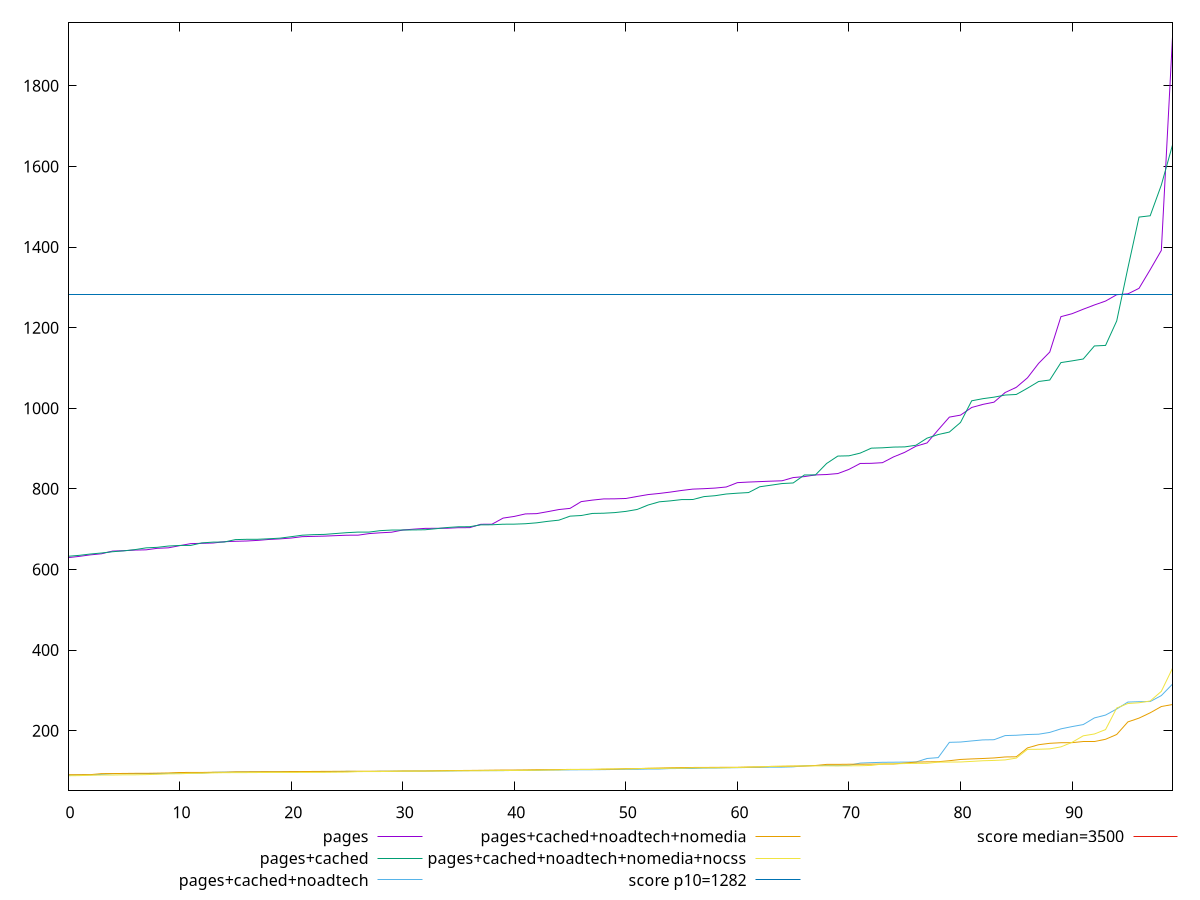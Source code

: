 reset

$pages <<EOF
0 629.2479999999998
1 632.404
2 636.1600000000005
3 638.8560000000001
4 645.6440000000005
5 646.452
6 648.0720000000006
7 648.6840000000002
8 652.4160000000002
9 653.6800000000003
10 658.9680000000005
11 664.056
12 664.8560000000004
13 665.5640000000002
14 668.7960000000004
15 669.8720000000003
16 670.5880000000002
17 672.0960000000003
18 674.4160000000004
19 675.8480000000003
20 677.9320000000004
21 681.3840000000001
22 682.06
23 682.7360000000001
24 683.8840000000002
25 684.952
26 685.0800000000002
27 688.9720000000004
28 690.9600000000003
29 692.3880000000003
30 697.7880000000005
31 700.0200000000002
32 701.8720000000003
33 702.1440000000002
34 702.2640000000001
35 703.6400000000001
36 703.6840000000002
37 712.0560000000003
38 712.2680000000005
39 727.4240000000002
40 731.5640000000001
41 737.8160000000003
42 738.4760000000002
43 743.3760000000005
44 748.6280000000005
45 751.5440000000006
46 768.3160000000005
47 772.0480000000003
48 774.956
49 775.2480000000006
50 776.0960000000005
51 781.0480000000002
52 785.7800000000002
53 788.5720000000007
54 792.0000000000005
55 796.0000000000002
56 799.3440000000004
57 800.3960000000004
58 801.9120000000005
59 804.604
60 815.3720000000001
61 816.816
62 817.9360000000004
63 819.048
64 819.9880000000004
65 827.9560000000006
66 830.4000000000003
67 834.5480000000005
68 835.5480000000002
69 837.9279999999999
70 848.3000000000002
71 862.9600000000003
72 863.3240000000001
73 864.9120000000003
74 879.3040000000003
75 890.6200000000005
76 905.7640000000002
77 913.9239999999999
78 946.4600000000002
79 977.9719999999993
80 982.916
81 1001.9079999999992
82 1009.5359999999991
83 1015.0119999999991
84 1039.0719999999992
85 1051.9199999999994
86 1075.468
87 1111.3719999999992
88 1139.4839999999988
89 1227.2119999999998
90 1234.6000000000001
91 1245.7159999999992
92 1256.2720000000002
93 1265.931999999999
94 1281.7119999999989
95 1283.807999999999
96 1297.5479999999989
97 1343.7519999999986
98 1391.6959999999995
99 1920.9520000000002
EOF

$pagesCached <<EOF
0 632.6600000000003
1 634.9520000000003
2 638.2680000000004
3 640.8160000000003
4 643.9800000000001
5 646.2040000000002
6 649.1880000000001
7 653.5800000000007
8 654.8759999999999
9 658.0960000000003
10 659.5360000000001
11 659.6080000000002
12 665.884
13 667.8120000000001
14 668.0479999999999
15 674.0520000000004
16 674.7520000000004
17 674.8560000000002
18 676.1080000000006
19 677.6720000000003
20 681.2760000000005
21 684.9680000000002
22 686.3680000000003
23 687.0000000000001
24 689.1520000000003
25 691.2800000000001
26 692.688
27 692.7400000000002
28 696.3440000000003
29 697.7320000000003
30 697.8760000000005
31 698.0920000000006
32 698.4920000000002
33 701.1080000000003
34 704.0600000000002
35 705.8720000000003
36 706.0520000000002
37 710.636
38 710.8360000000002
39 712.2400000000005
40 712.4080000000002
41 713.4320000000002
42 715.6720000000003
43 719.356
44 722.3040000000005
45 732.2520000000002
46 733.8360000000004
47 738.9839999999999
48 739.5160000000003
49 741.0520000000004
50 744.0440000000002
51 748.7560000000003
52 759.9120000000006
53 767.8200000000002
54 770.2000000000003
55 773.3520000000001
56 773.5040000000006
57 780.7240000000004
58 782.9800000000002
59 787.1840000000004
60 789.2200000000003
61 790.7920000000003
62 805.1320000000004
63 809.0280000000002
64 813.12
65 814.5960000000005
66 834.4
67 834.6320000000003
68 863.0360000000003
69 881.2919999999998
70 881.9760000000003
71 888.6120000000001
72 900.9599999999997
73 901.8320000000003
74 903.6160000000003
75 904.0960000000003
76 908.1520000000002
77 925.8080000000003
78 934.7920000000001
79 940.8959999999998
80 964.7880000000005
81 1018.456
82 1023.6999999999989
83 1027.4920000000002
84 1032.7039999999995
85 1034.1760000000004
86 1049.7199999999998
87 1066.3639999999991
88 1070.0359999999998
89 1113.2439999999992
90 1117.5360000000005
91 1122.1800000000005
92 1154.5560000000005
93 1155.8799999999997
94 1216.612
95 1347.8399999999995
96 1474.3039999999996
97 1477.5559999999991
98 1553.9199999999992
99 1653.0879999999997
EOF

$pagesCachedNoadtech <<EOF
0 89.024
1 89.808
2 90.432
3 91.43200000000002
4 93.19200000000001
5 93.25199999999998
6 93.43600000000002
7 93.59199999999998
8 94.51599999999999
9 94.524
10 94.54
11 94.572
12 94.72000000000001
13 96.512
14 97.04000000000002
15 97.096
16 97.40399999999998
17 97.53999999999999
18 97.57200000000002
19 97.73199999999999
20 97.97199999999998
21 98.10800000000003
22 98.348
23 98.39599999999997
24 98.54400000000001
25 98.99600000000001
26 99.00800000000004
27 99.01599999999996
28 99.152
29 99.256
30 99.44799999999998
31 99.584
32 99.69999999999999
33 99.94399999999999
34 99.95200000000003
35 100.46399999999997
36 100.76800000000003
37 100.78
38 100.86400000000002
39 100.86799999999998
40 101.24799999999996
41 101.26
42 101.536
43 102.416
44 102.50800000000001
45 102.71600000000001
46 102.94
47 103.03200000000001
48 103.27999999999999
49 103.72799999999997
50 104.06799999999998
51 104.12
52 104.75199999999998
53 104.852
54 105.95199999999997
55 106.96
56 106.96800000000002
57 107.17600000000002
58 107.196
59 107.924
60 108.13199999999998
61 108.66399999999997
62 109.14
63 109.36800000000001
64 109.48399999999998
65 110.22400000000002
66 112.86800000000002
67 113.008
68 113.012
69 113.21600000000002
70 113.86
71 119.524
72 120.62800000000001
73 121.464
74 121.71599999999997
75 122.048
76 122.1
77 130.948
78 133.14399999999995
79 171.00400000000002
80 171.78399999999996
81 174.52000000000004
82 177.06800000000004
83 177.528
84 187.81599999999992
85 188.56800000000004
86 190.41999999999996
87 191.18399999999997
88 195.68
89 204.47200000000007
90 210.108
91 215.12400000000002
92 231.64
93 238.69199999999998
94 253.81599999999992
95 270.932
96 271.856
97 272.3
98 287.09999999999997
99 315.516
EOF

$pagesCachedNoadtechNomedia <<EOF
0 90.704
1 90.78799999999998
2 90.86800000000002
3 93.40400000000002
4 93.584
5 93.84
6 94.12400000000001
7 94.152
8 94.61600000000001
9 95.07600000000002
10 96.236
11 96.29200000000002
12 96.36000000000004
13 96.82000000000001
14 96.83200000000001
15 97.82800000000002
16 97.86800000000001
17 98.05200000000002
18 98.172
19 98.20000000000002
20 98.476
21 98.59599999999999
22 98.77199999999998
23 98.98799999999999
24 99.12000000000002
25 99.26
26 99.32799999999999
27 99.38000000000001
28 99.42799999999998
29 99.50800000000001
30 99.92799999999997
31 100.00399999999999
32 100.012
33 100.548
34 101.048
35 101.048
36 101.344
37 101.62
38 101.98799999999997
39 102.31600000000002
40 102.32400000000001
41 102.61999999999998
42 103.096
43 103.11999999999999
44 103.548
45 103.78800000000001
46 103.88399999999999
47 104.072
48 104.25200000000001
49 104.75600000000001
50 105.80000000000001
51 105.908
52 106.53999999999999
53 107.18800000000003
54 107.968
55 108.42799999999997
56 108.66000000000001
57 108.74399999999997
58 108.94800000000001
59 109.08799999999995
60 109.13600000000002
61 109.756
62 109.97599999999998
63 111.32000000000001
64 111.464
65 111.976
66 112.15600000000003
67 113.57600000000001
68 116.31199999999997
69 116.344
70 116.65199999999996
71 116.69199999999998
72 116.92399999999999
73 117.26799999999996
74 117.36800000000002
75 119.61999999999999
76 121.996
77 122.62400000000002
78 122.93199999999996
79 125.448
80 128.56399999999996
81 129.87199999999999
82 130.936
83 132.28799999999998
84 134.75199999999995
85 135.192
86 157.196
87 165.11999999999998
88 168.628
89 170.08
90 170.224
91 172.85599999999997
92 172.85999999999999
93 178.64399999999995
94 190.57199999999995
95 221.69599999999997
96 231.16799999999995
97 244.30800000000002
98 259.928
99 264.912
EOF

$pagesCachedNoadtechNomediaNocss <<EOF
0 88.056
1 88.428
2 89.40000000000002
3 89.83600000000001
4 89.88400000000001
5 90.40400000000001
6 90.436
7 90.96800000000002
8 91.64
9 92.83999999999999
10 93.04800000000002
11 94.136
12 94.34800000000001
13 95.228
14 95.708
15 95.80800000000002
16 95.924
17 96.10799999999999
18 96.27600000000002
19 96.36399999999998
20 96.41200000000002
21 96.44399999999999
22 96.50399999999999
23 96.572
24 96.89999999999998
25 97.18000000000004
26 98.37199999999999
27 98.49199999999999
28 98.556
29 99.10399999999998
30 99.42399999999998
31 99.50799999999998
32 99.69200000000001
33 99.80799999999999
34 100.03999999999999
35 100.328
36 100.4
37 100.548
38 100.78399999999999
39 101.02000000000001
40 101.31199999999998
41 101.536
42 101.85999999999999
43 102.39999999999999
44 102.65199999999999
45 103.71600000000001
46 103.852
47 103.85599999999997
48 104.82
49 105.04
50 105.13600000000001
51 105.636
52 106.57600000000001
53 106.60799999999999
54 106.87600000000002
55 106.89200000000002
56 107.63199999999998
57 107.71600000000004
58 107.844
59 107.964
60 108.62
61 109.50399999999999
62 110.368
63 111.00800000000001
64 111.86400000000003
65 112.108
66 112.488
67 112.58400000000003
68 112.66800000000002
69 112.73599999999998
70 112.756
71 112.94
72 113.776
73 117.10400000000004
74 117.58
75 118.42000000000002
76 118.73599999999999
77 119.01599999999999
78 121.87199999999999
79 122.06400000000002
80 122.27199999999999
81 123.75199999999995
82 125.35199999999998
83 126.11999999999999
84 127.42400000000004
85 131.94400000000002
86 153.58399999999997
87 153.87599999999998
88 154.784
89 159.76
90 171.148
91 187.224
92 191.776
93 202.65999999999997
94 256.24800000000005
95 267.3
96 269.22
97 273.6
98 297.55600000000004
99 354.8239999999999
EOF

set key outside below
set xrange [0:99]
set yrange [51.39807999999999:1957.6099200000003]
set trange [51.39807999999999:1957.6099200000003]
set terminal svg size 640, 580 enhanced background rgb 'white'
set output "report_00019_2021-02-10T18-14-37.922Z//bootup-time/comparison/sorted/all_raw.svg"

plot $pages title "pages" with line, \
     $pagesCached title "pages+cached" with line, \
     $pagesCachedNoadtech title "pages+cached+noadtech" with line, \
     $pagesCachedNoadtechNomedia title "pages+cached+noadtech+nomedia" with line, \
     $pagesCachedNoadtechNomediaNocss title "pages+cached+noadtech+nomedia+nocss" with line, \
     1282 title "score p10=1282", \
     3500 title "score median=3500"

reset

